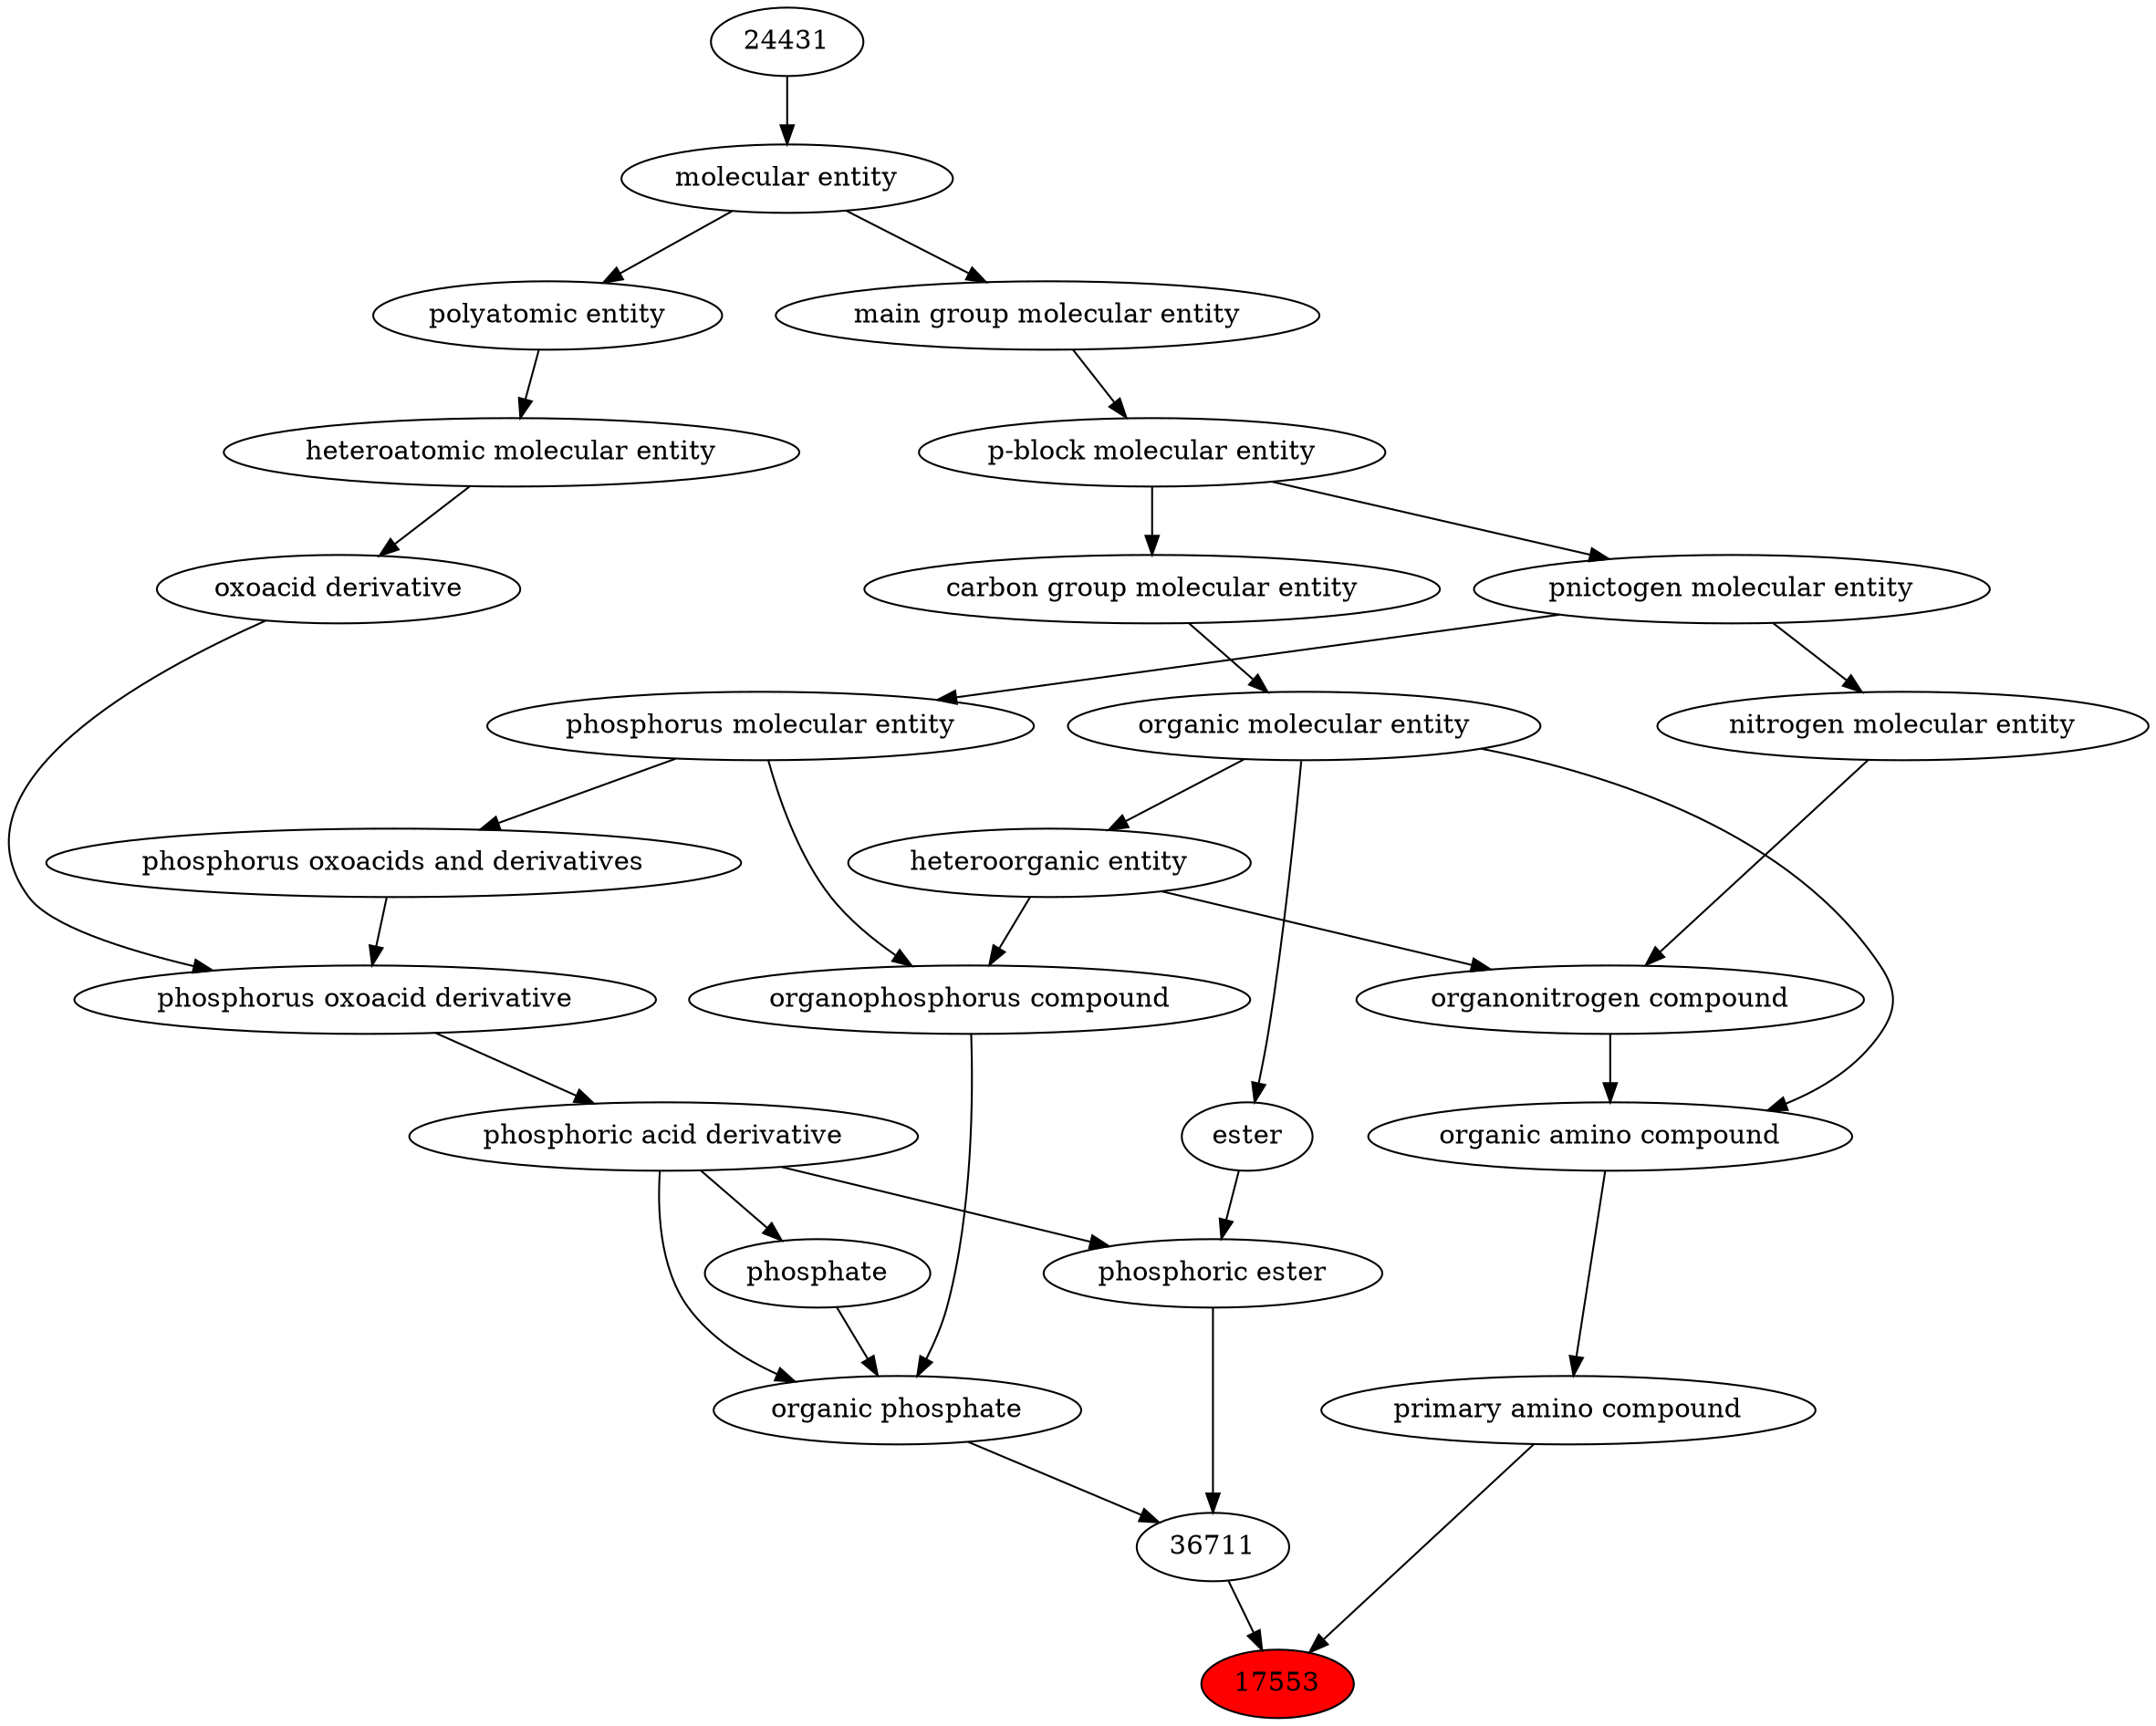 digraph tree{ 
17553 [label="17553" fillcolor=red style=filled]
36711 -> 17553
50994 -> 17553
36711 [label="36711"]
25703 -> 36711
37734 -> 36711
50994 [label="primary amino compound"]
50047 -> 50994
25703 [label="organic phosphate"]
26079 -> 25703
25710 -> 25703
26020 -> 25703
37734 [label="phosphoric ester"]
26079 -> 37734
35701 -> 37734
50047 [label="organic amino compound"]
50860 -> 50047
35352 -> 50047
26079 [label="phosphoric acid derivative"]
36359 -> 26079
25710 [label="organophosphorus compound"]
33285 -> 25710
26082 -> 25710
26020 [label="phosphate"]
26079 -> 26020
35701 [label="ester"]
50860 -> 35701
50860 [label="organic molecular entity"]
33582 -> 50860
35352 [label="organonitrogen compound"]
51143 -> 35352
33285 -> 35352
36359 [label="phosphorus oxoacid derivative"]
33241 -> 36359
36360 -> 36359
33285 [label="heteroorganic entity"]
50860 -> 33285
26082 [label="phosphorus molecular entity"]
33302 -> 26082
33582 [label="carbon group molecular entity"]
33675 -> 33582
51143 [label="nitrogen molecular entity"]
33302 -> 51143
33241 [label="oxoacid derivative"]
37577 -> 33241
36360 [label="phosphorus oxoacids and derivatives"]
26082 -> 36360
33302 [label="pnictogen molecular entity"]
33675 -> 33302
33675 [label="p-block molecular entity"]
33579 -> 33675
37577 [label="heteroatomic molecular entity"]
36357 -> 37577
33579 [label="main group molecular entity"]
23367 -> 33579
36357 [label="polyatomic entity"]
23367 -> 36357
23367 [label="molecular entity"]
24431 -> 23367
24431 [label="24431"]
}
